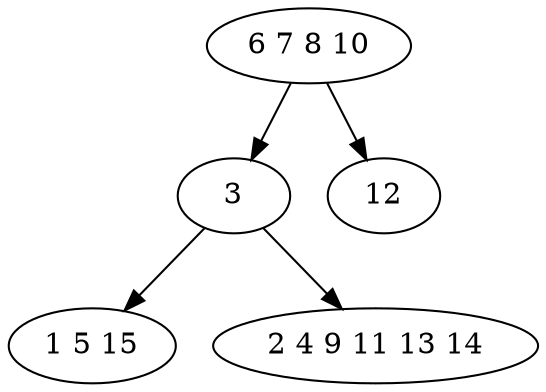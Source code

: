 digraph true_tree {
	"0" -> "1"
	"0" -> "2"
	"1" -> "3"
	"1" -> "4"
	"0" [label="6 7 8 10"];
	"1" [label="3"];
	"2" [label="12"];
	"3" [label="1 5 15"];
	"4" [label="2 4 9 11 13 14"];
}
